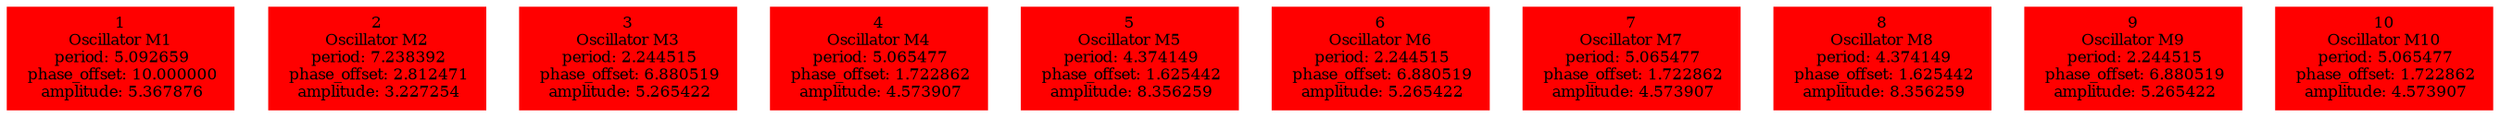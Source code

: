 digraph g{ forcelabels=true;
1 [label=<1<BR />Oscillator M1<BR /> period: 5.092659<BR /> phase_offset: 10.000000<BR /> amplitude: 5.367876>, shape=box,color=red,style=filled,fontsize=8];2 [label=<2<BR />Oscillator M2<BR /> period: 7.238392<BR /> phase_offset: 2.812471<BR /> amplitude: 3.227254>, shape=box,color=red,style=filled,fontsize=8];3 [label=<3<BR />Oscillator M3<BR /> period: 2.244515<BR /> phase_offset: 6.880519<BR /> amplitude: 5.265422>, shape=box,color=red,style=filled,fontsize=8];4 [label=<4<BR />Oscillator M4<BR /> period: 5.065477<BR /> phase_offset: 1.722862<BR /> amplitude: 4.573907>, shape=box,color=red,style=filled,fontsize=8];5 [label=<5<BR />Oscillator M5<BR /> period: 4.374149<BR /> phase_offset: 1.625442<BR /> amplitude: 8.356259>, shape=box,color=red,style=filled,fontsize=8];6 [label=<6<BR />Oscillator M6<BR /> period: 2.244515<BR /> phase_offset: 6.880519<BR /> amplitude: 5.265422>, shape=box,color=red,style=filled,fontsize=8];7 [label=<7<BR />Oscillator M7<BR /> period: 5.065477<BR /> phase_offset: 1.722862<BR /> amplitude: 4.573907>, shape=box,color=red,style=filled,fontsize=8];8 [label=<8<BR />Oscillator M8<BR /> period: 4.374149<BR /> phase_offset: 1.625442<BR /> amplitude: 8.356259>, shape=box,color=red,style=filled,fontsize=8];9 [label=<9<BR />Oscillator M9<BR /> period: 2.244515<BR /> phase_offset: 6.880519<BR /> amplitude: 5.265422>, shape=box,color=red,style=filled,fontsize=8];10 [label=<10<BR />Oscillator M10<BR /> period: 5.065477<BR /> phase_offset: 1.722862<BR /> amplitude: 4.573907>, shape=box,color=red,style=filled,fontsize=8]; }

